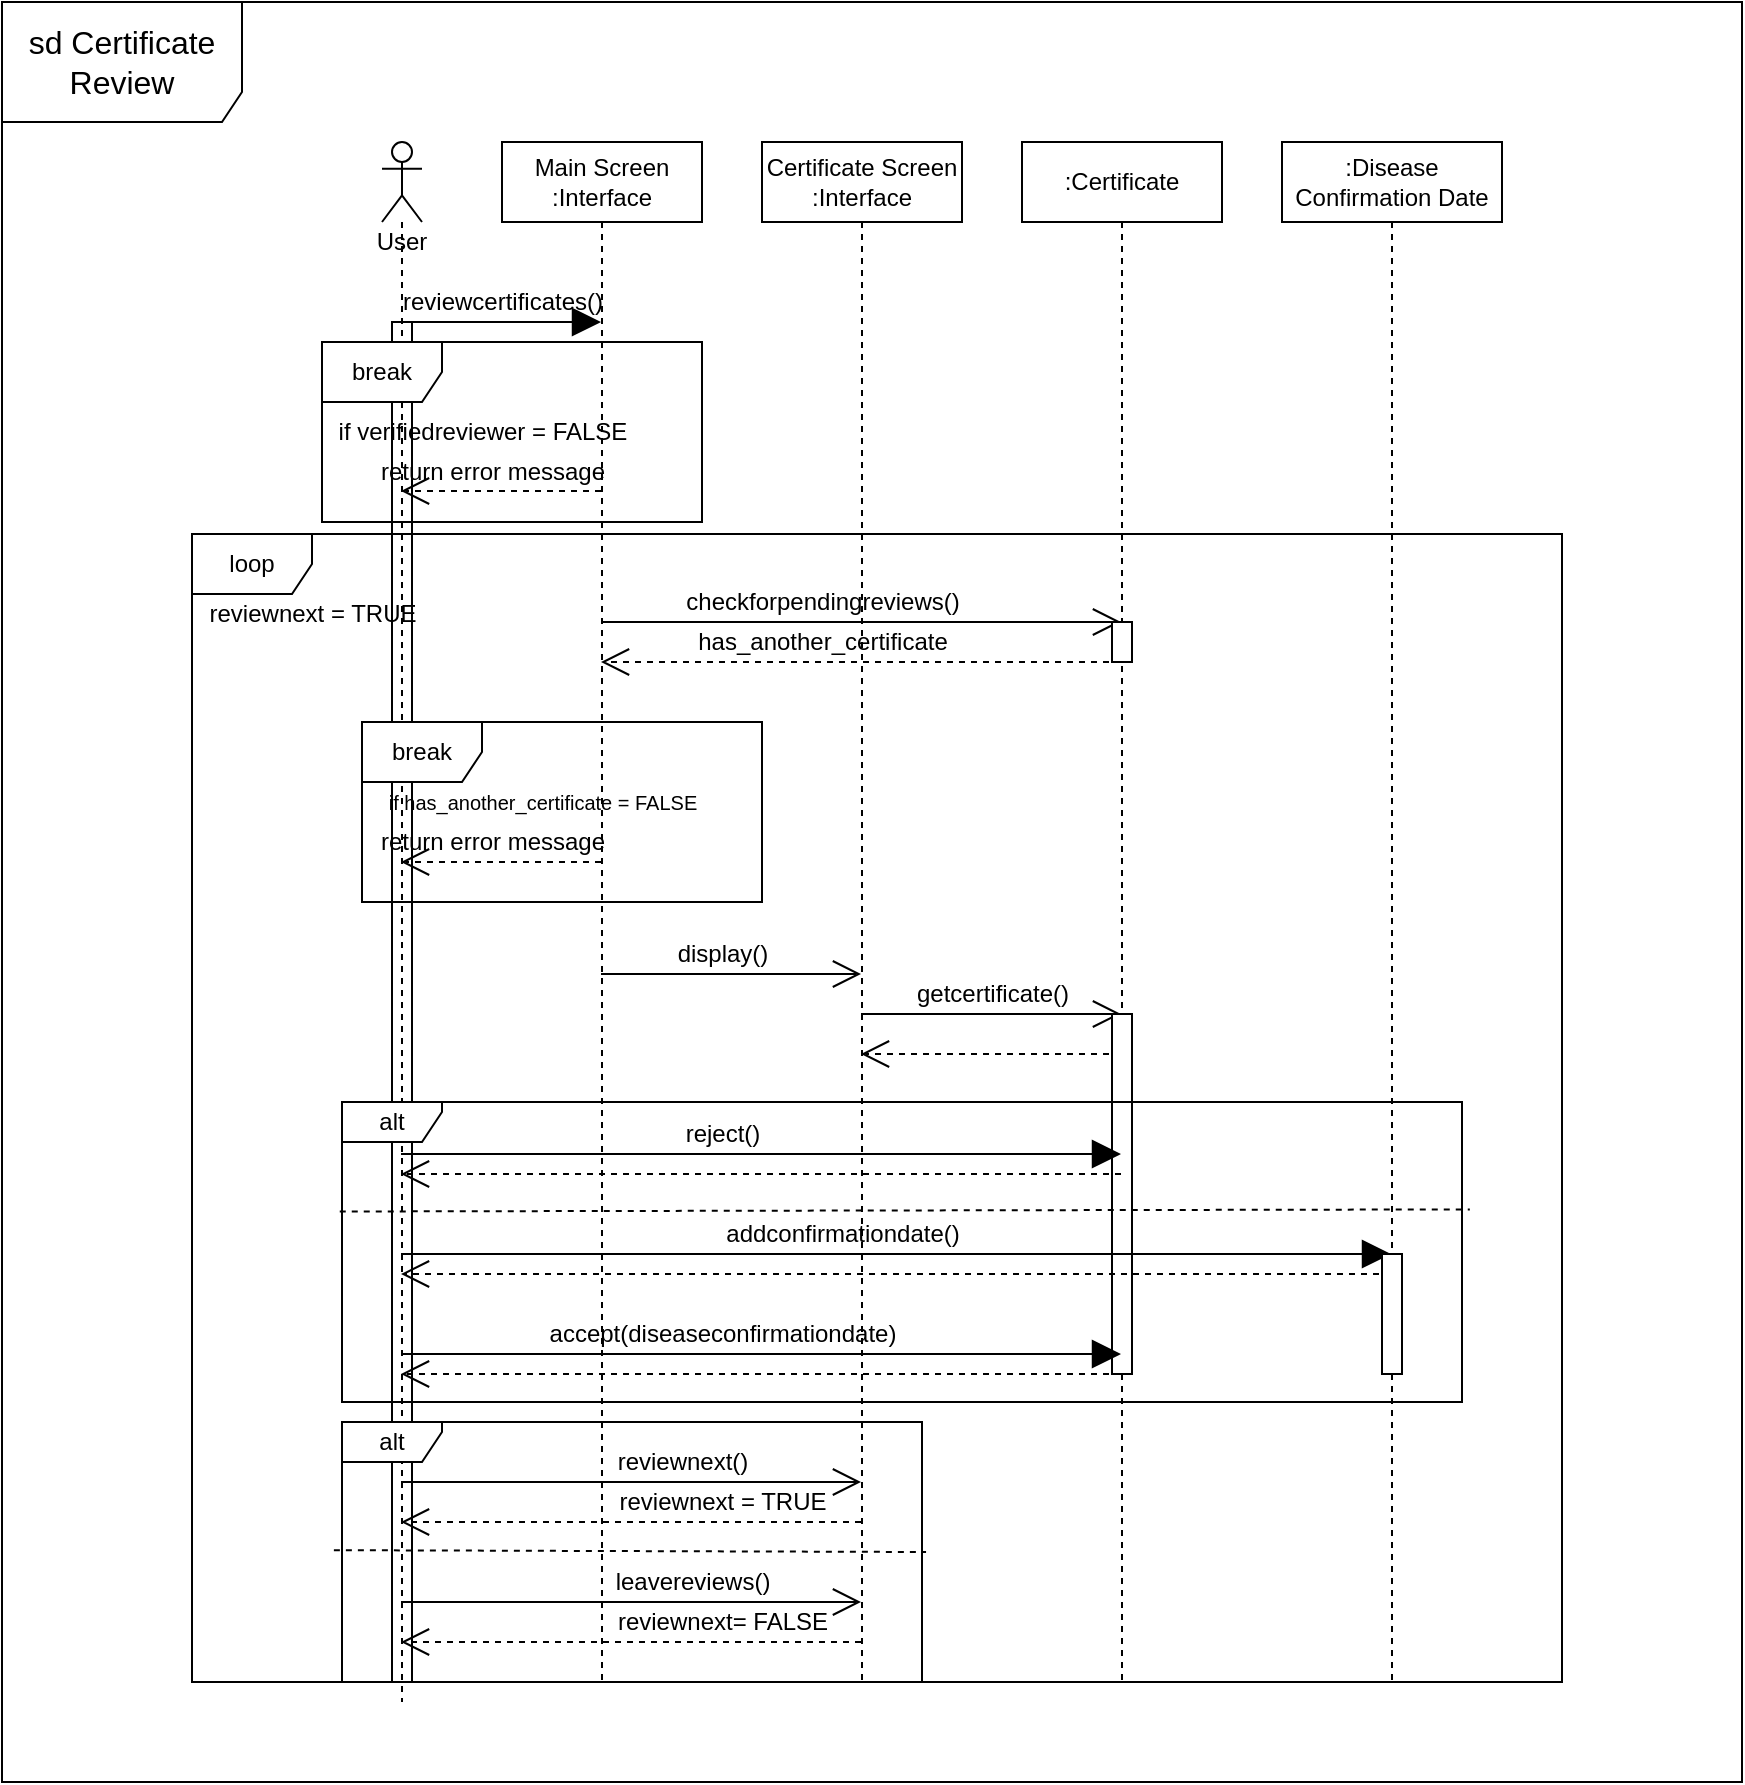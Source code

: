 <mxfile version="14.7.0" type="device"><diagram id="HJK6lVFoGLxYegXuoA2Y" name="Page-1"><mxGraphModel dx="2037" dy="479" grid="1" gridSize="10" guides="1" tooltips="1" connect="1" arrows="1" fold="1" page="1" pageScale="1" pageWidth="1169" pageHeight="827" math="0" shadow="0"><root><mxCell id="0"/><mxCell id="1" parent="0"/><mxCell id="gJsx_NWUz5DkBMLmurh9-38" value="" style="html=1;points=[];perimeter=orthogonalPerimeter;" parent="1" vertex="1"><mxGeometry x="65" y="190" width="10" height="680" as="geometry"/></mxCell><mxCell id="FAzYJJk2iB_lqrsvvHT2-1" value="User" style="shape=umlLifeline;participant=umlActor;perimeter=lifelinePerimeter;whiteSpace=wrap;html=1;container=1;collapsible=0;recursiveResize=0;verticalAlign=top;spacingTop=36;outlineConnect=0;" parent="1" vertex="1"><mxGeometry x="60" y="100" width="20" height="780" as="geometry"/></mxCell><mxCell id="FAzYJJk2iB_lqrsvvHT2-2" value="Main Screen :Interface" style="shape=umlLifeline;perimeter=lifelinePerimeter;whiteSpace=wrap;html=1;container=1;collapsible=0;recursiveResize=0;outlineConnect=0;" parent="1" vertex="1"><mxGeometry x="120" y="100" width="100" height="770" as="geometry"/></mxCell><mxCell id="FAzYJJk2iB_lqrsvvHT2-4" value="Certificate Screen :Interface" style="shape=umlLifeline;perimeter=lifelinePerimeter;whiteSpace=wrap;html=1;container=1;collapsible=0;recursiveResize=0;outlineConnect=0;" parent="1" vertex="1"><mxGeometry x="250" y="100" width="100" height="770" as="geometry"/></mxCell><mxCell id="FAzYJJk2iB_lqrsvvHT2-5" value=":Certificate" style="shape=umlLifeline;perimeter=lifelinePerimeter;whiteSpace=wrap;html=1;container=1;collapsible=0;recursiveResize=0;outlineConnect=0;" parent="1" vertex="1"><mxGeometry x="380" y="100" width="100" height="770" as="geometry"/></mxCell><mxCell id="FAzYJJk2iB_lqrsvvHT2-6" value=":Disease Confirmation Date" style="shape=umlLifeline;perimeter=lifelinePerimeter;whiteSpace=wrap;html=1;container=1;collapsible=0;recursiveResize=0;outlineConnect=0;" parent="1" vertex="1"><mxGeometry x="510" y="100" width="110" height="770" as="geometry"/></mxCell><mxCell id="FAzYJJk2iB_lqrsvvHT2-8" value="" style="endArrow=block;endFill=1;endSize=12;html=1;" parent="1" source="FAzYJJk2iB_lqrsvvHT2-1" target="FAzYJJk2iB_lqrsvvHT2-2" edge="1"><mxGeometry width="160" relative="1" as="geometry"><mxPoint x="360" y="270" as="sourcePoint"/><mxPoint x="520" y="270" as="targetPoint"/><Array as="points"><mxPoint x="140" y="190"/></Array></mxGeometry></mxCell><mxCell id="FAzYJJk2iB_lqrsvvHT2-9" value="reviewcertificates()" style="text;html=1;align=center;verticalAlign=middle;resizable=0;points=[];autosize=1;strokeColor=none;" parent="1" vertex="1"><mxGeometry x="60" y="170" width="120" height="20" as="geometry"/></mxCell><mxCell id="FAzYJJk2iB_lqrsvvHT2-11" value="" style="endArrow=open;endFill=1;endSize=12;html=1;dashed=1;" parent="1" edge="1"><mxGeometry width="160" relative="1" as="geometry"><mxPoint x="169.5" y="274.5" as="sourcePoint"/><mxPoint x="69.5" y="274.5" as="targetPoint"/><Array as="points"><mxPoint x="120" y="274.5"/></Array></mxGeometry></mxCell><mxCell id="FAzYJJk2iB_lqrsvvHT2-12" value="return error message" style="text;html=1;align=center;verticalAlign=middle;resizable=0;points=[];autosize=1;strokeColor=none;" parent="1" vertex="1"><mxGeometry x="50" y="254.5" width="130" height="20" as="geometry"/></mxCell><mxCell id="FAzYJJk2iB_lqrsvvHT2-13" value="" style="endArrow=open;endFill=1;endSize=12;html=1;" parent="1" edge="1"><mxGeometry width="160" relative="1" as="geometry"><mxPoint x="169.5" y="340" as="sourcePoint"/><mxPoint x="429.5" y="340" as="targetPoint"/><Array as="points"><mxPoint x="230" y="340"/><mxPoint x="380" y="340"/></Array></mxGeometry></mxCell><mxCell id="FAzYJJk2iB_lqrsvvHT2-15" value="checkforpendingreviews()" style="text;html=1;align=center;verticalAlign=middle;resizable=0;points=[];autosize=1;strokeColor=none;" parent="1" vertex="1"><mxGeometry x="200" y="320" width="160" height="20" as="geometry"/></mxCell><mxCell id="FAzYJJk2iB_lqrsvvHT2-16" value="" style="endArrow=open;endFill=1;endSize=12;html=1;dashed=1;" parent="1" edge="1"><mxGeometry width="160" relative="1" as="geometry"><mxPoint x="429.5" y="360" as="sourcePoint"/><mxPoint x="169.5" y="360" as="targetPoint"/><Array as="points"><mxPoint x="300" y="360"/></Array></mxGeometry></mxCell><mxCell id="FAzYJJk2iB_lqrsvvHT2-17" value="" style="endArrow=open;endFill=1;endSize=12;html=1;dashed=1;" parent="1" edge="1"><mxGeometry width="160" relative="1" as="geometry"><mxPoint x="169.5" y="460" as="sourcePoint"/><mxPoint x="69.5" y="460" as="targetPoint"/><Array as="points"><mxPoint x="130" y="460"/></Array></mxGeometry></mxCell><mxCell id="FAzYJJk2iB_lqrsvvHT2-18" value="return error message" style="text;html=1;align=center;verticalAlign=middle;resizable=0;points=[];autosize=1;strokeColor=none;" parent="1" vertex="1"><mxGeometry x="50" y="440" width="130" height="20" as="geometry"/></mxCell><mxCell id="FAzYJJk2iB_lqrsvvHT2-19" value="" style="endArrow=open;endFill=1;endSize=12;html=1;" parent="1" edge="1"><mxGeometry width="160" relative="1" as="geometry"><mxPoint x="169.5" y="516" as="sourcePoint"/><mxPoint x="299.5" y="516" as="targetPoint"/><Array as="points"><mxPoint x="240" y="516"/></Array></mxGeometry></mxCell><mxCell id="FAzYJJk2iB_lqrsvvHT2-20" value="display()" style="text;html=1;align=center;verticalAlign=middle;resizable=0;points=[];autosize=1;strokeColor=none;" parent="1" vertex="1"><mxGeometry x="200" y="496" width="60" height="20" as="geometry"/></mxCell><mxCell id="FAzYJJk2iB_lqrsvvHT2-21" value="" style="endArrow=open;endFill=1;endSize=12;html=1;" parent="1" edge="1"><mxGeometry width="160" relative="1" as="geometry"><mxPoint x="299.5" y="536" as="sourcePoint"/><mxPoint x="429.5" y="536" as="targetPoint"/><Array as="points"><mxPoint x="360" y="536"/></Array></mxGeometry></mxCell><mxCell id="FAzYJJk2iB_lqrsvvHT2-23" value="getcertificate()" style="text;html=1;align=center;verticalAlign=middle;resizable=0;points=[];autosize=1;strokeColor=none;" parent="1" vertex="1"><mxGeometry x="320" y="516" width="90" height="20" as="geometry"/></mxCell><mxCell id="FAzYJJk2iB_lqrsvvHT2-24" value="" style="endArrow=open;endFill=1;endSize=12;html=1;dashed=1;" parent="1" edge="1"><mxGeometry width="160" relative="1" as="geometry"><mxPoint x="429.5" y="556" as="sourcePoint"/><mxPoint x="299.5" y="556" as="targetPoint"/><Array as="points"><mxPoint x="380" y="556"/><mxPoint x="340" y="556"/></Array></mxGeometry></mxCell><mxCell id="gJsx_NWUz5DkBMLmurh9-1" value="" style="html=1;points=[];perimeter=orthogonalPerimeter;" parent="1" vertex="1"><mxGeometry x="425" y="340" width="10" height="20" as="geometry"/></mxCell><mxCell id="gJsx_NWUz5DkBMLmurh9-2" value="" style="html=1;points=[];perimeter=orthogonalPerimeter;" parent="1" vertex="1"><mxGeometry x="425" y="536" width="10" height="180" as="geometry"/></mxCell><mxCell id="gJsx_NWUz5DkBMLmurh9-5" value="" style="endArrow=block;endFill=1;endSize=12;html=1;" parent="1" edge="1"><mxGeometry width="160" relative="1" as="geometry"><mxPoint x="69.5" y="606" as="sourcePoint"/><mxPoint x="429.5" y="606" as="targetPoint"/><Array as="points"><mxPoint x="290" y="606"/></Array></mxGeometry></mxCell><mxCell id="gJsx_NWUz5DkBMLmurh9-6" value="reject()" style="text;html=1;align=center;verticalAlign=middle;resizable=0;points=[];autosize=1;strokeColor=none;" parent="1" vertex="1"><mxGeometry x="205" y="586" width="50" height="20" as="geometry"/></mxCell><mxCell id="gJsx_NWUz5DkBMLmurh9-7" value="" style="endArrow=block;endFill=1;endSize=12;html=1;" parent="1" edge="1"><mxGeometry width="160" relative="1" as="geometry"><mxPoint x="69.5" y="656" as="sourcePoint"/><mxPoint x="564.5" y="656" as="targetPoint"/><Array as="points"><mxPoint x="340" y="656"/></Array></mxGeometry></mxCell><mxCell id="gJsx_NWUz5DkBMLmurh9-8" value="addconfirmationdate()" style="text;html=1;align=center;verticalAlign=middle;resizable=0;points=[];autosize=1;strokeColor=none;" parent="1" vertex="1"><mxGeometry x="220" y="636" width="140" height="20" as="geometry"/></mxCell><mxCell id="gJsx_NWUz5DkBMLmurh9-9" value="" style="endArrow=open;endFill=1;endSize=12;html=1;dashed=1;" parent="1" edge="1"><mxGeometry width="160" relative="1" as="geometry"><mxPoint x="429.5" y="616" as="sourcePoint"/><mxPoint x="69.5" y="616" as="targetPoint"/></mxGeometry></mxCell><mxCell id="gJsx_NWUz5DkBMLmurh9-10" value="" style="endArrow=open;endFill=1;endSize=12;html=1;dashed=1;" parent="1" edge="1"><mxGeometry width="160" relative="1" as="geometry"><mxPoint x="564.5" y="666" as="sourcePoint"/><mxPoint x="69.5" y="666" as="targetPoint"/><Array as="points"><mxPoint x="510" y="666"/></Array></mxGeometry></mxCell><mxCell id="gJsx_NWUz5DkBMLmurh9-11" value="" style="endArrow=block;endFill=1;endSize=12;html=1;" parent="1" edge="1"><mxGeometry width="160" relative="1" as="geometry"><mxPoint x="69.5" y="706" as="sourcePoint"/><mxPoint x="429.5" y="706" as="targetPoint"/><Array as="points"><mxPoint x="290" y="706"/></Array></mxGeometry></mxCell><mxCell id="gJsx_NWUz5DkBMLmurh9-12" value="accept(diseaseconfirmationdate)" style="text;html=1;align=center;verticalAlign=middle;resizable=0;points=[];autosize=1;strokeColor=none;" parent="1" vertex="1"><mxGeometry x="130" y="686" width="200" height="20" as="geometry"/></mxCell><mxCell id="gJsx_NWUz5DkBMLmurh9-13" value="" style="html=1;points=[];perimeter=orthogonalPerimeter;" parent="1" vertex="1"><mxGeometry x="560" y="656" width="10" height="60" as="geometry"/></mxCell><mxCell id="gJsx_NWUz5DkBMLmurh9-14" value="" style="endArrow=open;endFill=1;endSize=12;html=1;dashed=1;" parent="1" edge="1"><mxGeometry width="160" relative="1" as="geometry"><mxPoint x="429.5" y="716" as="sourcePoint"/><mxPoint x="69.5" y="716" as="targetPoint"/><Array as="points"><mxPoint x="370" y="716"/></Array></mxGeometry></mxCell><mxCell id="gJsx_NWUz5DkBMLmurh9-16" value="has_another_certificate" style="text;html=1;align=center;verticalAlign=middle;resizable=0;points=[];autosize=1;strokeColor=none;" parent="1" vertex="1"><mxGeometry x="210" y="340" width="140" height="20" as="geometry"/></mxCell><mxCell id="gJsx_NWUz5DkBMLmurh9-17" value="" style="endArrow=open;endFill=1;endSize=12;html=1;" parent="1" edge="1"><mxGeometry width="160" relative="1" as="geometry"><mxPoint x="69.5" y="770" as="sourcePoint"/><mxPoint x="299.5" y="770" as="targetPoint"/><Array as="points"><mxPoint x="260" y="770"/></Array></mxGeometry></mxCell><mxCell id="gJsx_NWUz5DkBMLmurh9-18" value="reviewnext()" style="text;html=1;align=center;verticalAlign=middle;resizable=0;points=[];autosize=1;strokeColor=none;" parent="1" vertex="1"><mxGeometry x="170" y="750" width="80" height="20" as="geometry"/></mxCell><mxCell id="gJsx_NWUz5DkBMLmurh9-19" value="" style="endArrow=open;endFill=1;endSize=12;html=1;dashed=1;" parent="1" edge="1"><mxGeometry width="160" relative="1" as="geometry"><mxPoint x="299.5" y="790" as="sourcePoint"/><mxPoint x="69.5" y="790" as="targetPoint"/><Array as="points"><mxPoint x="240" y="790"/></Array></mxGeometry></mxCell><mxCell id="gJsx_NWUz5DkBMLmurh9-20" value="reviewnext = TRUE" style="text;html=1;align=center;verticalAlign=middle;resizable=0;points=[];autosize=1;strokeColor=none;" parent="1" vertex="1"><mxGeometry x="170" y="770" width="120" height="20" as="geometry"/></mxCell><mxCell id="gJsx_NWUz5DkBMLmurh9-21" value="" style="endArrow=open;endFill=1;endSize=12;html=1;" parent="1" edge="1"><mxGeometry width="160" relative="1" as="geometry"><mxPoint x="69.5" y="830" as="sourcePoint"/><mxPoint x="299.5" y="830" as="targetPoint"/><Array as="points"><mxPoint x="260" y="830"/></Array></mxGeometry></mxCell><mxCell id="gJsx_NWUz5DkBMLmurh9-22" value="leavereviews()" style="text;html=1;align=center;verticalAlign=middle;resizable=0;points=[];autosize=1;strokeColor=none;" parent="1" vertex="1"><mxGeometry x="170" y="810" width="90" height="20" as="geometry"/></mxCell><mxCell id="gJsx_NWUz5DkBMLmurh9-24" value="reviewnext= FALSE" style="text;html=1;align=center;verticalAlign=middle;resizable=0;points=[];autosize=1;strokeColor=none;" parent="1" vertex="1"><mxGeometry x="170" y="830" width="120" height="20" as="geometry"/></mxCell><mxCell id="gJsx_NWUz5DkBMLmurh9-25" value="" style="endArrow=open;endFill=1;endSize=12;html=1;dashed=1;" parent="1" edge="1"><mxGeometry width="160" relative="1" as="geometry"><mxPoint x="299.5" y="850" as="sourcePoint"/><mxPoint x="69.5" y="850" as="targetPoint"/><Array as="points"><mxPoint x="260" y="850"/></Array></mxGeometry></mxCell><mxCell id="gJsx_NWUz5DkBMLmurh9-26" value="alt" style="shape=umlFrame;whiteSpace=wrap;html=1;width=50;height=20;" parent="1" vertex="1"><mxGeometry x="40" y="740" width="290" height="130" as="geometry"/></mxCell><mxCell id="gJsx_NWUz5DkBMLmurh9-28" value="" style="endArrow=none;dashed=1;html=1;exitX=-0.014;exitY=0.493;exitDx=0;exitDy=0;exitPerimeter=0;entryX=1.007;entryY=0.5;entryDx=0;entryDy=0;entryPerimeter=0;" parent="1" source="gJsx_NWUz5DkBMLmurh9-26" target="gJsx_NWUz5DkBMLmurh9-26" edge="1"><mxGeometry width="50" height="50" relative="1" as="geometry"><mxPoint x="390" y="750" as="sourcePoint"/><mxPoint x="440" y="700" as="targetPoint"/></mxGeometry></mxCell><mxCell id="gJsx_NWUz5DkBMLmurh9-30" value="alt" style="shape=umlFrame;whiteSpace=wrap;html=1;width=50;height=20;" parent="1" vertex="1"><mxGeometry x="40" y="580" width="560" height="150" as="geometry"/></mxCell><mxCell id="gJsx_NWUz5DkBMLmurh9-31" value="break" style="shape=umlFrame;whiteSpace=wrap;html=1;" parent="1" vertex="1"><mxGeometry x="50" y="390" width="200" height="90" as="geometry"/></mxCell><mxCell id="gJsx_NWUz5DkBMLmurh9-32" value="&lt;font style=&quot;font-size: 10px&quot;&gt;if has_another_certificate = FALSE&lt;/font&gt;" style="text;html=1;align=center;verticalAlign=middle;resizable=0;points=[];autosize=1;strokeColor=none;" parent="1" vertex="1"><mxGeometry x="50" y="420" width="180" height="20" as="geometry"/></mxCell><mxCell id="gJsx_NWUz5DkBMLmurh9-34" value="if verifiedreviewer = FALSE" style="text;html=1;align=center;verticalAlign=middle;resizable=0;points=[];autosize=1;strokeColor=none;" parent="1" vertex="1"><mxGeometry x="30" y="234.5" width="160" height="20" as="geometry"/></mxCell><mxCell id="gJsx_NWUz5DkBMLmurh9-35" value="" style="endArrow=none;dashed=1;html=1;exitX=-0.002;exitY=0.365;exitDx=0;exitDy=0;exitPerimeter=0;entryX=1.007;entryY=0.358;entryDx=0;entryDy=0;entryPerimeter=0;" parent="1" source="gJsx_NWUz5DkBMLmurh9-30" target="gJsx_NWUz5DkBMLmurh9-30" edge="1"><mxGeometry width="50" height="50" relative="1" as="geometry"><mxPoint x="450" y="570" as="sourcePoint"/><mxPoint x="500" y="520" as="targetPoint"/></mxGeometry></mxCell><mxCell id="gJsx_NWUz5DkBMLmurh9-36" value="loop" style="shape=umlFrame;whiteSpace=wrap;html=1;" parent="1" vertex="1"><mxGeometry x="-35" y="296" width="685" height="574" as="geometry"/></mxCell><mxCell id="gJsx_NWUz5DkBMLmurh9-37" value="reviewnext = TRUE" style="text;html=1;align=center;verticalAlign=middle;resizable=0;points=[];autosize=1;strokeColor=none;" parent="1" vertex="1"><mxGeometry x="-35" y="326" width="120" height="20" as="geometry"/></mxCell><mxCell id="gJsx_NWUz5DkBMLmurh9-33" value="break" style="shape=umlFrame;whiteSpace=wrap;html=1;" parent="1" vertex="1"><mxGeometry x="30" y="200" width="190" height="90" as="geometry"/></mxCell><mxCell id="gJojlwHSzkkVd1NZ9w_U-1" value="&lt;font style=&quot;font-size: 16px&quot;&gt;sd Certificate Review&lt;/font&gt;" style="shape=umlFrame;whiteSpace=wrap;html=1;width=120;height=60;" vertex="1" parent="1"><mxGeometry x="-130" y="30" width="870" height="890" as="geometry"/></mxCell></root></mxGraphModel></diagram></mxfile>